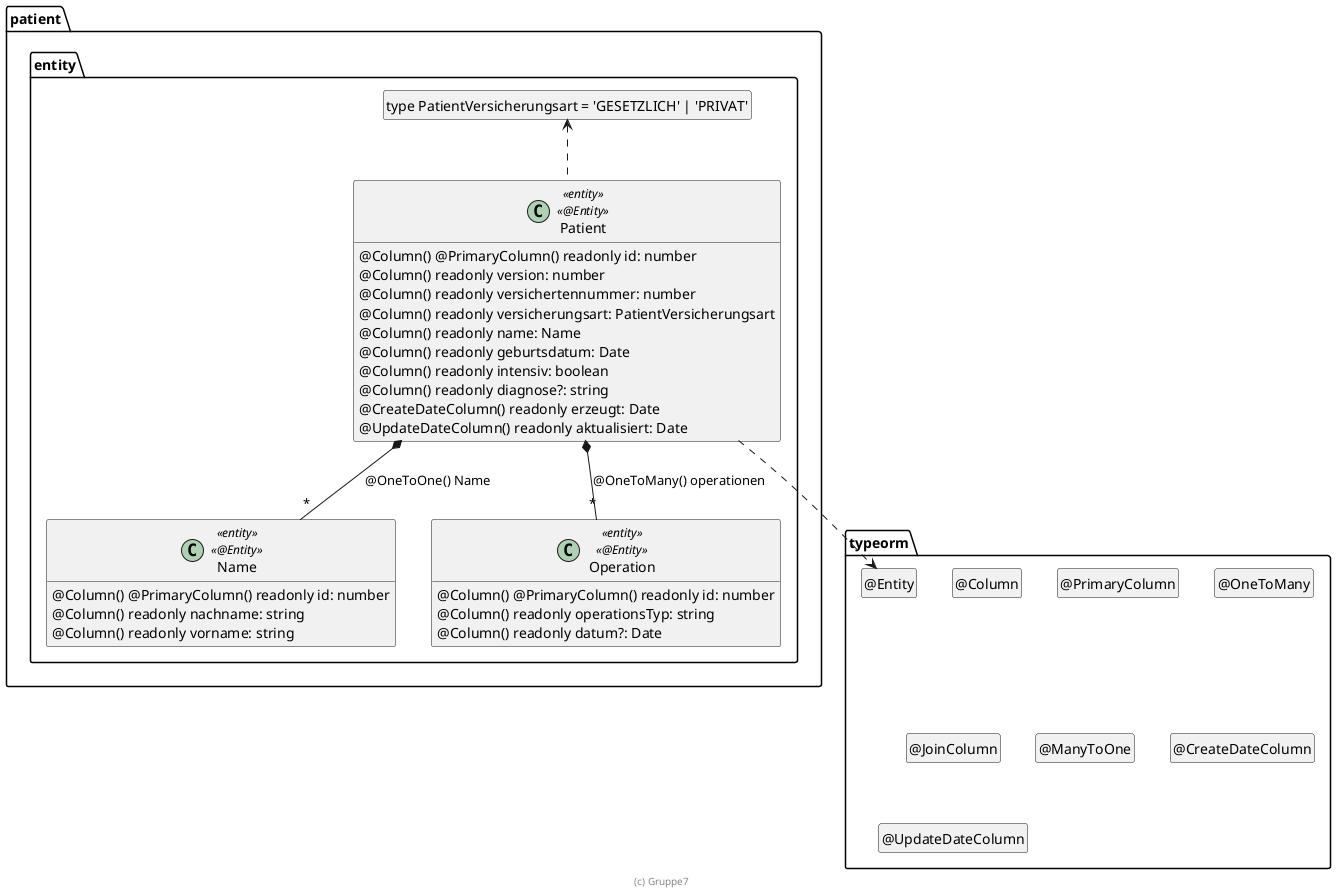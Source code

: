 ' Preview durch <Alt>d
'
' Zusaetzliches Attribut
' @Column() readonly versicherug: Versicherung

@startuml Entity

package typeorm {
  class "@Entity" as Entity
  hide Entity circle
  class "@Column" as Column
  hide Column circle
  class "@PrimaryColumn" as PrimaryColumn
  hide PrimaryColumn circle
  class "@OneToMany" as OneToMany
  hide OneToMany circle
  class "@JoinColumn" as JoinColumn
  hide JoinColumn circle
  class "@ManyToOne" as ManyToOne
  hide ManyToOne circle
  class "@CreateDateColumn" as CreateDateColumn
  hide CreateDateColumn circle
  class "@UpdateDateColumn" as UpdateDateColumn
  hide UpdateDateColumn circle
}

package patient.entity {
    class "type PatientVersicherungsart = 'GESETZLICH' | 'PRIVAT'" as PatientVersicherungsart
  hide PatientVersicherungsart circle
    
    class Patient <<entity>> <<@Entity>> {
        @Column() @PrimaryColumn() readonly id: number
        @Column() readonly version: number
        @Column() readonly versichertennummer: number
        @Column() readonly versicherungsart: PatientVersicherungsart
        @Column() readonly name: Name
        @Column() readonly geburtsdatum: Date
        @Column() readonly intensiv: boolean
        @Column() readonly diagnose?: string
        @CreateDateColumn() readonly erzeugt: Date
        @UpdateDateColumn() readonly aktualisiert: Date
    }

    class Name <<entity>> <<@Entity>> {
        @Column() @PrimaryColumn() readonly id: number
        @Column() readonly nachname: string
        @Column() readonly vorname: string
    }

    class Operation <<entity>> <<@Entity>> {
        @Column() @PrimaryColumn() readonly id: number
        @Column() readonly operationsTyp: string
        @Column() readonly datum?: Date
    }
}

Patient ..> Entity
Patient *-- "*" Name : @OneToOne() Name
Patient *-- "*" Operation : @OneToMany() operationen
Patient .up.> PatientVersicherungsart

hide empty members

footer (c) Gruppe7

@enduml
